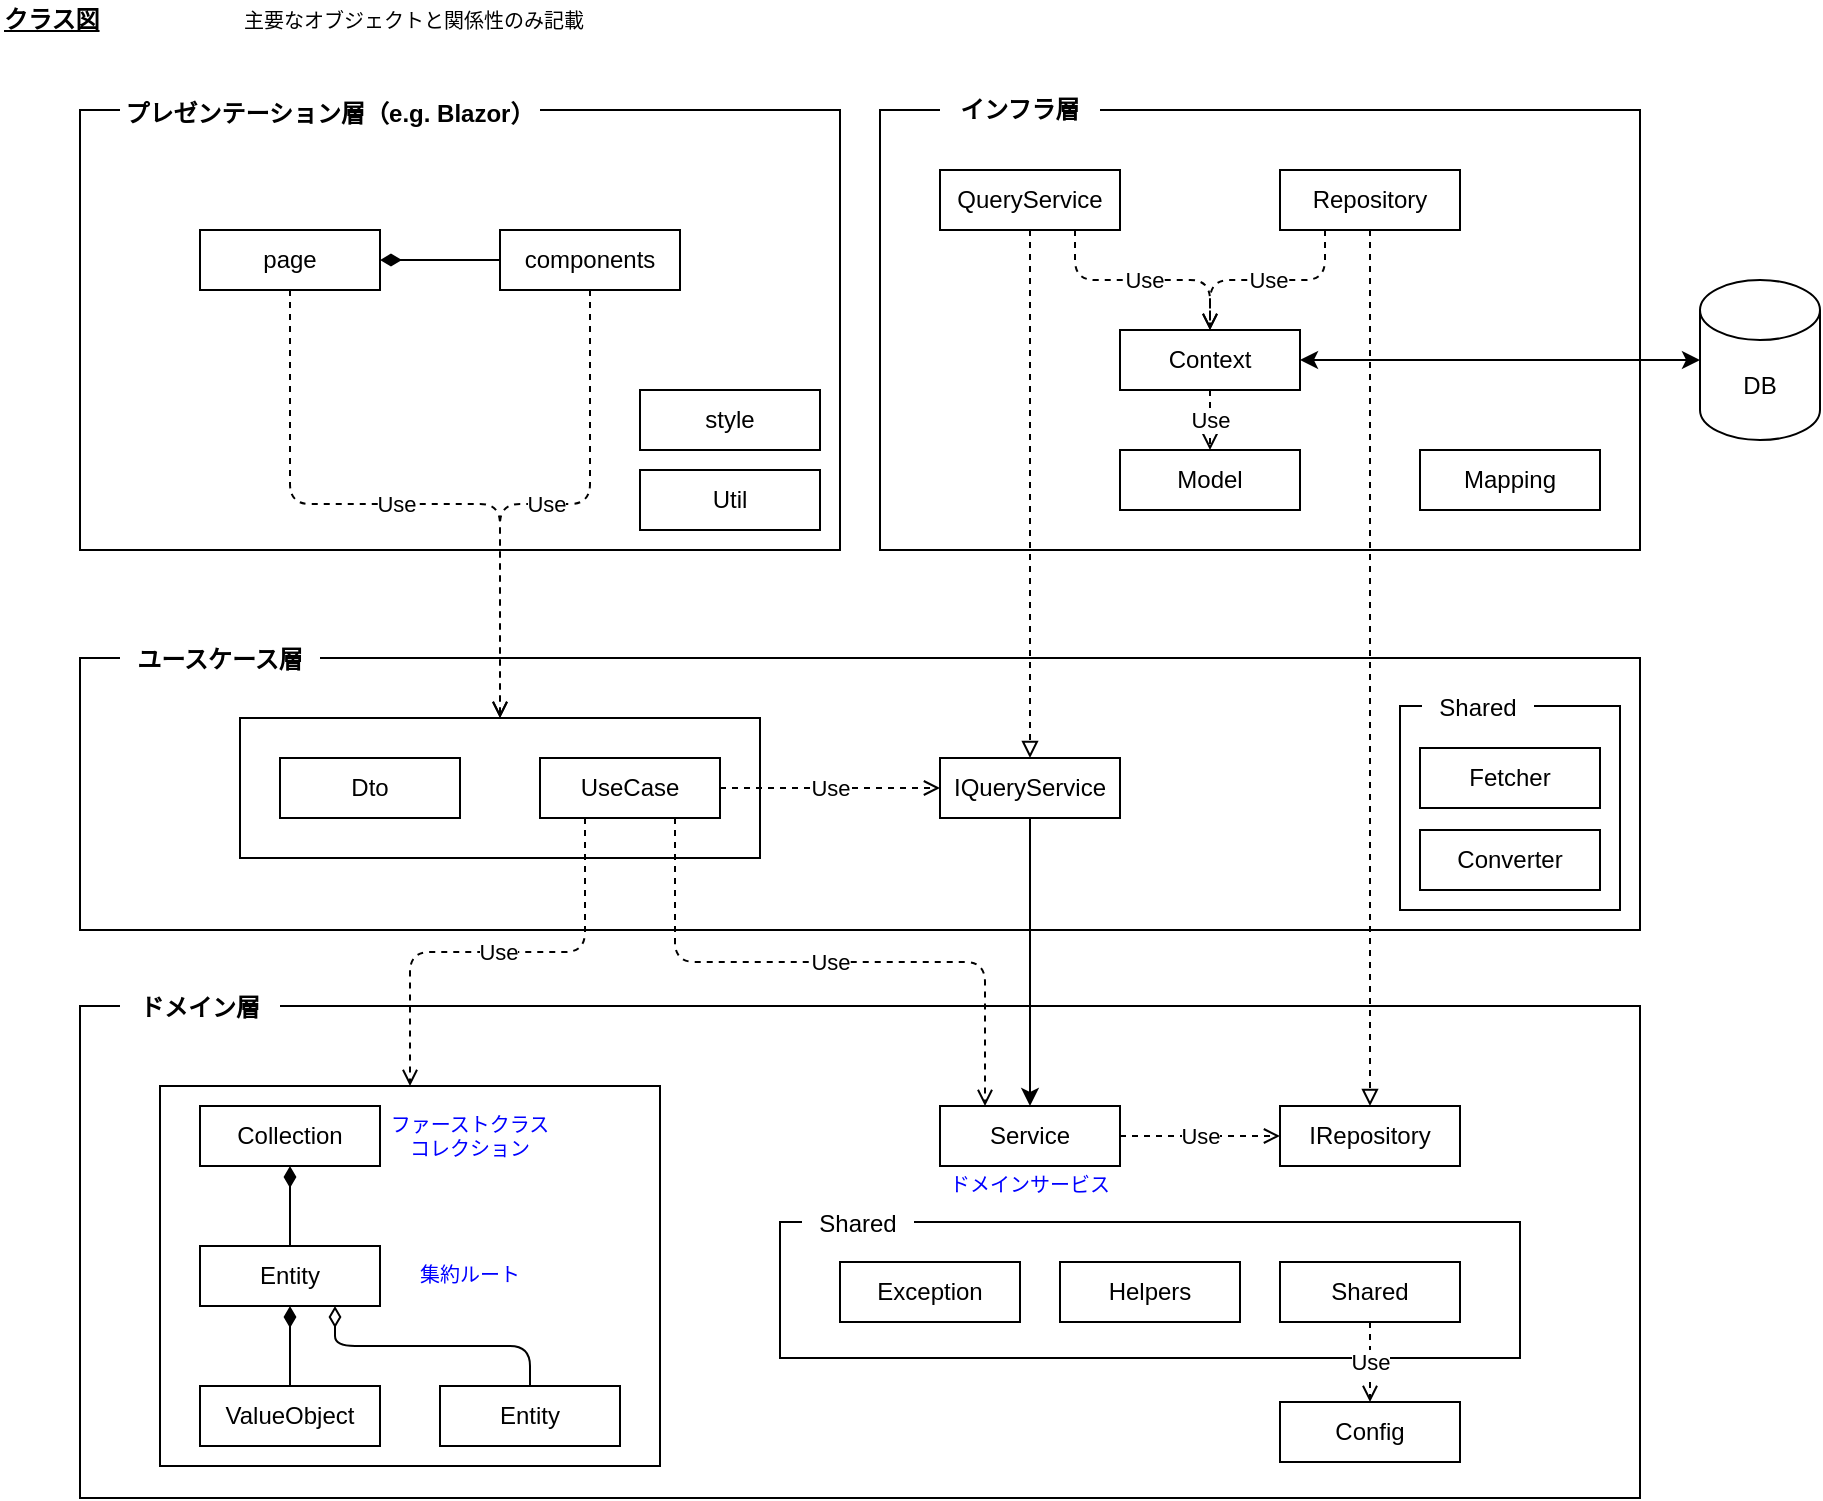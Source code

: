 <mxfile>
    <diagram id="ZmP9rQ6tRfBy3tIzzFNz" name="ページ1">
        <mxGraphModel dx="929" dy="577" grid="1" gridSize="10" guides="1" tooltips="1" connect="1" arrows="1" fold="1" page="1" pageScale="1" pageWidth="1169" pageHeight="827" background="#ffffff" math="0" shadow="0">
            <root>
                <mxCell id="0"/>
                <mxCell id="1" parent="0"/>
                <mxCell id="57" value="" style="rounded=0;whiteSpace=wrap;html=1;" vertex="1" parent="1">
                    <mxGeometry x="80" y="369" width="780" height="136" as="geometry"/>
                </mxCell>
                <mxCell id="74" value="" style="rounded=0;whiteSpace=wrap;html=1;" vertex="1" parent="1">
                    <mxGeometry x="740" y="393" width="110" height="102" as="geometry"/>
                </mxCell>
                <mxCell id="59" value="" style="rounded=0;whiteSpace=wrap;html=1;" vertex="1" parent="1">
                    <mxGeometry x="480" y="95" width="380" height="220" as="geometry"/>
                </mxCell>
                <mxCell id="58" value="" style="rounded=0;whiteSpace=wrap;html=1;" vertex="1" parent="1">
                    <mxGeometry x="80" y="95" width="380" height="220" as="geometry"/>
                </mxCell>
                <mxCell id="56" value="" style="rounded=0;whiteSpace=wrap;html=1;" vertex="1" parent="1">
                    <mxGeometry x="80" y="543" width="780" height="246" as="geometry"/>
                </mxCell>
                <mxCell id="54" value="" style="rounded=0;whiteSpace=wrap;html=1;" vertex="1" parent="1">
                    <mxGeometry x="430" y="651" width="370" height="68" as="geometry"/>
                </mxCell>
                <mxCell id="46" value="" style="rounded=0;whiteSpace=wrap;html=1;" vertex="1" parent="1">
                    <mxGeometry x="120" y="583" width="250" height="190" as="geometry"/>
                </mxCell>
                <mxCell id="37" value="" style="rounded=0;whiteSpace=wrap;html=1;" vertex="1" parent="1">
                    <mxGeometry x="160" y="399" width="260" height="70" as="geometry"/>
                </mxCell>
                <mxCell id="2" value="&lt;u&gt;クラス図&lt;/u&gt;" style="text;html=1;strokeColor=none;fillColor=none;align=left;verticalAlign=middle;whiteSpace=wrap;rounded=0;fontStyle=1" vertex="1" parent="1">
                    <mxGeometry x="40" y="40" width="190" height="20" as="geometry"/>
                </mxCell>
                <mxCell id="9" value="page" style="rounded=0;whiteSpace=wrap;html=1;" vertex="1" parent="1">
                    <mxGeometry x="140" y="155" width="90" height="30" as="geometry"/>
                </mxCell>
                <mxCell id="10" value="プレゼンテーション層（e.g. Blazor）" style="text;html=1;strokeColor=none;fillColor=#FFFFFF;align=center;verticalAlign=middle;whiteSpace=wrap;rounded=0;fontStyle=1" vertex="1" parent="1">
                    <mxGeometry x="100" y="82" width="210" height="30" as="geometry"/>
                </mxCell>
                <mxCell id="11" value="components" style="rounded=0;whiteSpace=wrap;html=1;" vertex="1" parent="1">
                    <mxGeometry x="290" y="155" width="90" height="30" as="geometry"/>
                </mxCell>
                <mxCell id="12" value="ユースケース層" style="text;html=1;strokeColor=none;fillColor=#FFFFFF;align=center;verticalAlign=middle;whiteSpace=wrap;rounded=0;fontStyle=1" vertex="1" parent="1">
                    <mxGeometry x="100" y="355" width="100" height="30" as="geometry"/>
                </mxCell>
                <mxCell id="13" value="インフラ層" style="text;html=1;strokeColor=none;fillColor=#FFFFFF;align=center;verticalAlign=middle;whiteSpace=wrap;rounded=0;fontStyle=1" vertex="1" parent="1">
                    <mxGeometry x="510" y="80" width="80" height="30" as="geometry"/>
                </mxCell>
                <mxCell id="14" value="QueryService" style="rounded=0;whiteSpace=wrap;html=1;" vertex="1" parent="1">
                    <mxGeometry x="510" y="125" width="90" height="30" as="geometry"/>
                </mxCell>
                <mxCell id="15" value="ドメイン層" style="text;html=1;align=center;verticalAlign=middle;whiteSpace=wrap;rounded=0;fillColor=#FFFFFF;strokeColor=none;fontStyle=1" vertex="1" parent="1">
                    <mxGeometry x="100" y="529" width="80" height="29" as="geometry"/>
                </mxCell>
                <mxCell id="16" value="Repository" style="rounded=0;whiteSpace=wrap;html=1;" vertex="1" parent="1">
                    <mxGeometry x="680" y="125" width="90" height="30" as="geometry"/>
                </mxCell>
                <mxCell id="17" value="IRepository" style="rounded=0;whiteSpace=wrap;html=1;" vertex="1" parent="1">
                    <mxGeometry x="680" y="593" width="90" height="30" as="geometry"/>
                </mxCell>
                <mxCell id="43" value="" style="edgeStyle=orthogonalEdgeStyle;html=1;" edge="1" parent="1" source="18" target="24">
                    <mxGeometry relative="1" as="geometry"/>
                </mxCell>
                <mxCell id="18" value="IQueryService" style="rounded=0;whiteSpace=wrap;html=1;" vertex="1" parent="1">
                    <mxGeometry x="510" y="419" width="90" height="30" as="geometry"/>
                </mxCell>
                <mxCell id="19" value="Dto" style="rounded=0;whiteSpace=wrap;html=1;" vertex="1" parent="1">
                    <mxGeometry x="180" y="419" width="90" height="30" as="geometry"/>
                </mxCell>
                <mxCell id="20" value="UseCase" style="rounded=0;whiteSpace=wrap;html=1;" vertex="1" parent="1">
                    <mxGeometry x="310" y="419" width="90" height="30" as="geometry"/>
                </mxCell>
                <mxCell id="21" value="Collection" style="rounded=0;whiteSpace=wrap;html=1;" vertex="1" parent="1">
                    <mxGeometry x="140" y="593" width="90" height="30" as="geometry"/>
                </mxCell>
                <mxCell id="22" value="Entity" style="rounded=0;whiteSpace=wrap;html=1;" vertex="1" parent="1">
                    <mxGeometry x="140" y="663" width="90" height="30" as="geometry"/>
                </mxCell>
                <mxCell id="23" value="ValueObject" style="rounded=0;whiteSpace=wrap;html=1;" vertex="1" parent="1">
                    <mxGeometry x="140" y="733" width="90" height="30" as="geometry"/>
                </mxCell>
                <mxCell id="24" value="Service" style="rounded=0;whiteSpace=wrap;html=1;" vertex="1" parent="1">
                    <mxGeometry x="510" y="593" width="90" height="30" as="geometry"/>
                </mxCell>
                <mxCell id="25" value="" style="endArrow=block;dashed=1;endFill=0;endSize=6;html=1;exitX=0.5;exitY=1;exitDx=0;exitDy=0;entryX=0.5;entryY=0;entryDx=0;entryDy=0;" edge="1" parent="1" source="16" target="17">
                    <mxGeometry width="160" relative="1" as="geometry">
                        <mxPoint x="600" y="215" as="sourcePoint"/>
                        <mxPoint x="760" y="215" as="targetPoint"/>
                    </mxGeometry>
                </mxCell>
                <mxCell id="27" value="" style="endArrow=block;dashed=1;endFill=0;endSize=6;html=1;exitX=0.5;exitY=1;exitDx=0;exitDy=0;entryX=0.5;entryY=0;entryDx=0;entryDy=0;" edge="1" parent="1" source="14" target="18">
                    <mxGeometry width="160" relative="1" as="geometry">
                        <mxPoint x="735" y="165" as="sourcePoint"/>
                        <mxPoint x="735" y="425" as="targetPoint"/>
                    </mxGeometry>
                </mxCell>
                <mxCell id="28" value="Use" style="endArrow=open;endSize=6;dashed=1;html=1;exitX=1;exitY=0.5;exitDx=0;exitDy=0;entryX=0;entryY=0.5;entryDx=0;entryDy=0;" edge="1" parent="1" source="24" target="17">
                    <mxGeometry width="160" relative="1" as="geometry">
                        <mxPoint x="560" y="683" as="sourcePoint"/>
                        <mxPoint x="720" y="683" as="targetPoint"/>
                    </mxGeometry>
                </mxCell>
                <mxCell id="32" value="Context" style="rounded=0;whiteSpace=wrap;html=1;" vertex="1" parent="1">
                    <mxGeometry x="600" y="205" width="90" height="30" as="geometry"/>
                </mxCell>
                <mxCell id="33" value="Model" style="rounded=0;whiteSpace=wrap;html=1;" vertex="1" parent="1">
                    <mxGeometry x="600" y="265" width="90" height="30" as="geometry"/>
                </mxCell>
                <mxCell id="38" value="Use" style="endArrow=open;endSize=6;dashed=1;html=1;exitX=0.25;exitY=1;exitDx=0;exitDy=0;entryX=0.5;entryY=0;entryDx=0;entryDy=0;edgeStyle=orthogonalEdgeStyle;" edge="1" parent="1" source="16" target="32">
                    <mxGeometry width="160" relative="1" as="geometry">
                        <mxPoint x="610" y="480" as="sourcePoint"/>
                        <mxPoint x="690" y="480" as="targetPoint"/>
                    </mxGeometry>
                </mxCell>
                <mxCell id="39" value="Use" style="endArrow=open;endSize=6;dashed=1;html=1;exitX=0.75;exitY=1;exitDx=0;exitDy=0;entryX=0.5;entryY=0;entryDx=0;entryDy=0;edgeStyle=orthogonalEdgeStyle;" edge="1" parent="1" source="14" target="32">
                    <mxGeometry width="160" relative="1" as="geometry">
                        <mxPoint x="712.5" y="165" as="sourcePoint"/>
                        <mxPoint x="655" y="195" as="targetPoint"/>
                    </mxGeometry>
                </mxCell>
                <mxCell id="40" value="Use" style="endArrow=open;endSize=12;dashed=1;html=1;exitX=0.5;exitY=1;exitDx=0;exitDy=0;entryX=0.5;entryY=0;entryDx=0;entryDy=0;edgeStyle=orthogonalEdgeStyle;" edge="1" parent="1" source="32" target="33">
                    <mxGeometry width="160" relative="1" as="geometry">
                        <mxPoint x="712.5" y="165" as="sourcePoint"/>
                        <mxPoint x="655" y="195" as="targetPoint"/>
                    </mxGeometry>
                </mxCell>
                <mxCell id="41" value="DB" style="shape=cylinder3;whiteSpace=wrap;html=1;boundedLbl=1;backgroundOutline=1;size=15;" vertex="1" parent="1">
                    <mxGeometry x="890" y="180" width="60" height="80" as="geometry"/>
                </mxCell>
                <mxCell id="42" value="" style="endArrow=classic;startArrow=classic;html=1;exitX=1;exitY=0.5;exitDx=0;exitDy=0;entryX=0;entryY=0.5;entryDx=0;entryDy=0;entryPerimeter=0;" edge="1" parent="1" source="32" target="41">
                    <mxGeometry width="50" height="50" relative="1" as="geometry">
                        <mxPoint x="830" y="345" as="sourcePoint"/>
                        <mxPoint x="880" y="295" as="targetPoint"/>
                    </mxGeometry>
                </mxCell>
                <mxCell id="44" value="Use" style="endArrow=open;endSize=6;dashed=1;html=1;exitX=1;exitY=0.5;exitDx=0;exitDy=0;entryX=0;entryY=0.5;entryDx=0;entryDy=0;" edge="1" parent="1" source="20" target="18">
                    <mxGeometry width="160" relative="1" as="geometry">
                        <mxPoint x="610" y="574" as="sourcePoint"/>
                        <mxPoint x="690" y="574" as="targetPoint"/>
                    </mxGeometry>
                </mxCell>
                <mxCell id="45" value="Use" style="endArrow=open;endSize=6;dashed=1;html=1;exitX=0.75;exitY=1;exitDx=0;exitDy=0;entryX=0.25;entryY=0;entryDx=0;entryDy=0;edgeStyle=orthogonalEdgeStyle;" edge="1" parent="1" source="20" target="24">
                    <mxGeometry width="160" relative="1" as="geometry">
                        <mxPoint x="410.0" y="444" as="sourcePoint"/>
                        <mxPoint x="520" y="444" as="targetPoint"/>
                    </mxGeometry>
                </mxCell>
                <mxCell id="47" value="Use" style="endArrow=open;endSize=6;dashed=1;html=1;entryX=0.5;entryY=0;entryDx=0;entryDy=0;edgeStyle=orthogonalEdgeStyle;exitX=0.25;exitY=1;exitDx=0;exitDy=0;" edge="1" parent="1" source="20" target="46">
                    <mxGeometry width="160" relative="1" as="geometry">
                        <mxPoint x="360" y="509" as="sourcePoint"/>
                        <mxPoint x="542.5" y="559" as="targetPoint"/>
                    </mxGeometry>
                </mxCell>
                <mxCell id="48" value="Use" style="endArrow=open;endSize=6;dashed=1;html=1;exitX=0.5;exitY=1;exitDx=0;exitDy=0;entryX=0.5;entryY=0;entryDx=0;entryDy=0;edgeStyle=orthogonalEdgeStyle;" edge="1" parent="1" source="11" target="37">
                    <mxGeometry width="160" relative="1" as="geometry">
                        <mxPoint x="387.5" y="415" as="sourcePoint"/>
                        <mxPoint x="542.5" y="515" as="targetPoint"/>
                    </mxGeometry>
                </mxCell>
                <mxCell id="49" value="Use" style="endArrow=open;endSize=6;dashed=1;html=1;exitX=0.5;exitY=1;exitDx=0;exitDy=0;edgeStyle=orthogonalEdgeStyle;entryX=0.5;entryY=0;entryDx=0;entryDy=0;" edge="1" parent="1" source="9" target="37">
                    <mxGeometry width="160" relative="1" as="geometry">
                        <mxPoint x="365.0" y="165" as="sourcePoint"/>
                        <mxPoint x="370" y="325" as="targetPoint"/>
                    </mxGeometry>
                </mxCell>
                <mxCell id="50" value="Exception" style="rounded=0;whiteSpace=wrap;html=1;" vertex="1" parent="1">
                    <mxGeometry x="460" y="671" width="90" height="30" as="geometry"/>
                </mxCell>
                <mxCell id="51" value="Helpers" style="rounded=0;whiteSpace=wrap;html=1;" vertex="1" parent="1">
                    <mxGeometry x="570" y="671" width="90" height="30" as="geometry"/>
                </mxCell>
                <mxCell id="52" value="Shared" style="rounded=0;whiteSpace=wrap;html=1;" vertex="1" parent="1">
                    <mxGeometry x="680" y="671" width="90" height="30" as="geometry"/>
                </mxCell>
                <mxCell id="53" value="Config" style="rounded=0;whiteSpace=wrap;html=1;" vertex="1" parent="1">
                    <mxGeometry x="680" y="741" width="90" height="30" as="geometry"/>
                </mxCell>
                <mxCell id="55" value="Use" style="endArrow=open;endSize=6;dashed=1;html=1;exitX=0.5;exitY=1;exitDx=0;exitDy=0;entryX=0.5;entryY=0;entryDx=0;entryDy=0;" edge="1" parent="1" source="52" target="53">
                    <mxGeometry width="160" relative="1" as="geometry">
                        <mxPoint x="640" y="596" as="sourcePoint"/>
                        <mxPoint x="720" y="596" as="targetPoint"/>
                    </mxGeometry>
                </mxCell>
                <mxCell id="60" value="style" style="rounded=0;whiteSpace=wrap;html=1;" vertex="1" parent="1">
                    <mxGeometry x="360" y="235" width="90" height="30" as="geometry"/>
                </mxCell>
                <mxCell id="61" value="Util" style="rounded=0;whiteSpace=wrap;html=1;" vertex="1" parent="1">
                    <mxGeometry x="360" y="275" width="90" height="30" as="geometry"/>
                </mxCell>
                <mxCell id="62" value="Mapping" style="rounded=0;whiteSpace=wrap;html=1;" vertex="1" parent="1">
                    <mxGeometry x="750" y="265" width="90" height="30" as="geometry"/>
                </mxCell>
                <mxCell id="63" value="Shared" style="text;html=1;align=center;verticalAlign=middle;whiteSpace=wrap;rounded=0;fillColor=#FFFFFF;strokeColor=none;" vertex="1" parent="1">
                    <mxGeometry x="441" y="643" width="56" height="17" as="geometry"/>
                </mxCell>
                <mxCell id="64" value="ドメインサービス" style="text;html=1;strokeColor=none;fillColor=none;align=center;verticalAlign=middle;whiteSpace=wrap;rounded=0;fontColor=#0000FF;fontSize=10;" vertex="1" parent="1">
                    <mxGeometry x="510" y="620" width="90" height="23" as="geometry"/>
                </mxCell>
                <mxCell id="65" value="ファーストクラス&lt;br&gt;コレクション" style="text;html=1;strokeColor=none;fillColor=none;align=center;verticalAlign=middle;whiteSpace=wrap;rounded=0;fontColor=#0000FF;fontSize=10;" vertex="1" parent="1">
                    <mxGeometry x="230" y="596.5" width="90" height="23" as="geometry"/>
                </mxCell>
                <mxCell id="66" value="Entity" style="rounded=0;whiteSpace=wrap;html=1;" vertex="1" parent="1">
                    <mxGeometry x="260" y="733" width="90" height="30" as="geometry"/>
                </mxCell>
                <mxCell id="68" value="" style="endArrow=none;startArrow=diamondThin;endFill=0;startFill=0;html=1;verticalAlign=bottom;labelBackgroundColor=none;strokeWidth=1;startSize=8;endSize=8;fontSize=10;fontColor=#000000;exitX=0.75;exitY=1;exitDx=0;exitDy=0;entryX=0.5;entryY=0;entryDx=0;entryDy=0;edgeStyle=orthogonalEdgeStyle;" edge="1" parent="1" source="22" target="66">
                    <mxGeometry width="160" relative="1" as="geometry">
                        <mxPoint x="140" y="825" as="sourcePoint"/>
                        <mxPoint x="300" y="825" as="targetPoint"/>
                    </mxGeometry>
                </mxCell>
                <mxCell id="69" value="" style="endArrow=none;startArrow=diamondThin;endFill=0;startFill=1;html=1;verticalAlign=bottom;labelBackgroundColor=none;strokeWidth=1;startSize=8;endSize=8;fontSize=10;fontColor=#000000;exitX=1;exitY=0.5;exitDx=0;exitDy=0;entryX=0;entryY=0.5;entryDx=0;entryDy=0;" edge="1" parent="1" source="9" target="11">
                    <mxGeometry width="160" relative="1" as="geometry">
                        <mxPoint x="210" y="65" as="sourcePoint"/>
                        <mxPoint x="370" y="65" as="targetPoint"/>
                    </mxGeometry>
                </mxCell>
                <mxCell id="70" value="" style="endArrow=none;startArrow=diamondThin;endFill=0;startFill=1;html=1;verticalAlign=bottom;labelBackgroundColor=none;strokeWidth=1;startSize=8;endSize=8;fontSize=10;fontColor=#000000;exitX=0.5;exitY=1;exitDx=0;exitDy=0;entryX=0.5;entryY=0;entryDx=0;entryDy=0;" edge="1" parent="1" source="21" target="22">
                    <mxGeometry width="160" relative="1" as="geometry">
                        <mxPoint x="210" y="645" as="sourcePoint"/>
                        <mxPoint x="370" y="645" as="targetPoint"/>
                    </mxGeometry>
                </mxCell>
                <mxCell id="71" value="" style="endArrow=none;startArrow=diamondThin;endFill=0;startFill=1;html=1;verticalAlign=bottom;labelBackgroundColor=none;strokeWidth=1;startSize=8;endSize=8;fontSize=10;fontColor=#000000;exitX=0.5;exitY=1;exitDx=0;exitDy=0;entryX=0.5;entryY=0;entryDx=0;entryDy=0;" edge="1" parent="1" source="22" target="23">
                    <mxGeometry width="160" relative="1" as="geometry">
                        <mxPoint x="260" y="805" as="sourcePoint"/>
                        <mxPoint x="420" y="805" as="targetPoint"/>
                    </mxGeometry>
                </mxCell>
                <mxCell id="72" value="集約ルート" style="text;html=1;strokeColor=none;fillColor=none;align=center;verticalAlign=middle;whiteSpace=wrap;rounded=0;fontColor=#0000FF;fontSize=10;" vertex="1" parent="1">
                    <mxGeometry x="230" y="665" width="90" height="23" as="geometry"/>
                </mxCell>
                <mxCell id="73" value="Shared" style="text;html=1;align=center;verticalAlign=middle;whiteSpace=wrap;rounded=0;fillColor=#FFFFFF;strokeColor=none;" vertex="1" parent="1">
                    <mxGeometry x="751" y="385" width="56" height="17" as="geometry"/>
                </mxCell>
                <mxCell id="75" value="Fetcher" style="rounded=0;whiteSpace=wrap;html=1;" vertex="1" parent="1">
                    <mxGeometry x="750" y="414" width="90" height="30" as="geometry"/>
                </mxCell>
                <mxCell id="76" value="Converter" style="rounded=0;whiteSpace=wrap;html=1;" vertex="1" parent="1">
                    <mxGeometry x="750" y="455" width="90" height="30" as="geometry"/>
                </mxCell>
                <mxCell id="78" value="主要なオブジェクトと関係性のみ記載" style="text;html=1;strokeColor=none;fillColor=none;align=left;verticalAlign=middle;whiteSpace=wrap;rounded=0;fontSize=10;fontColor=#000000;" vertex="1" parent="1">
                    <mxGeometry x="160" y="40" width="195" height="20" as="geometry"/>
                </mxCell>
            </root>
        </mxGraphModel>
    </diagram>
</mxfile>